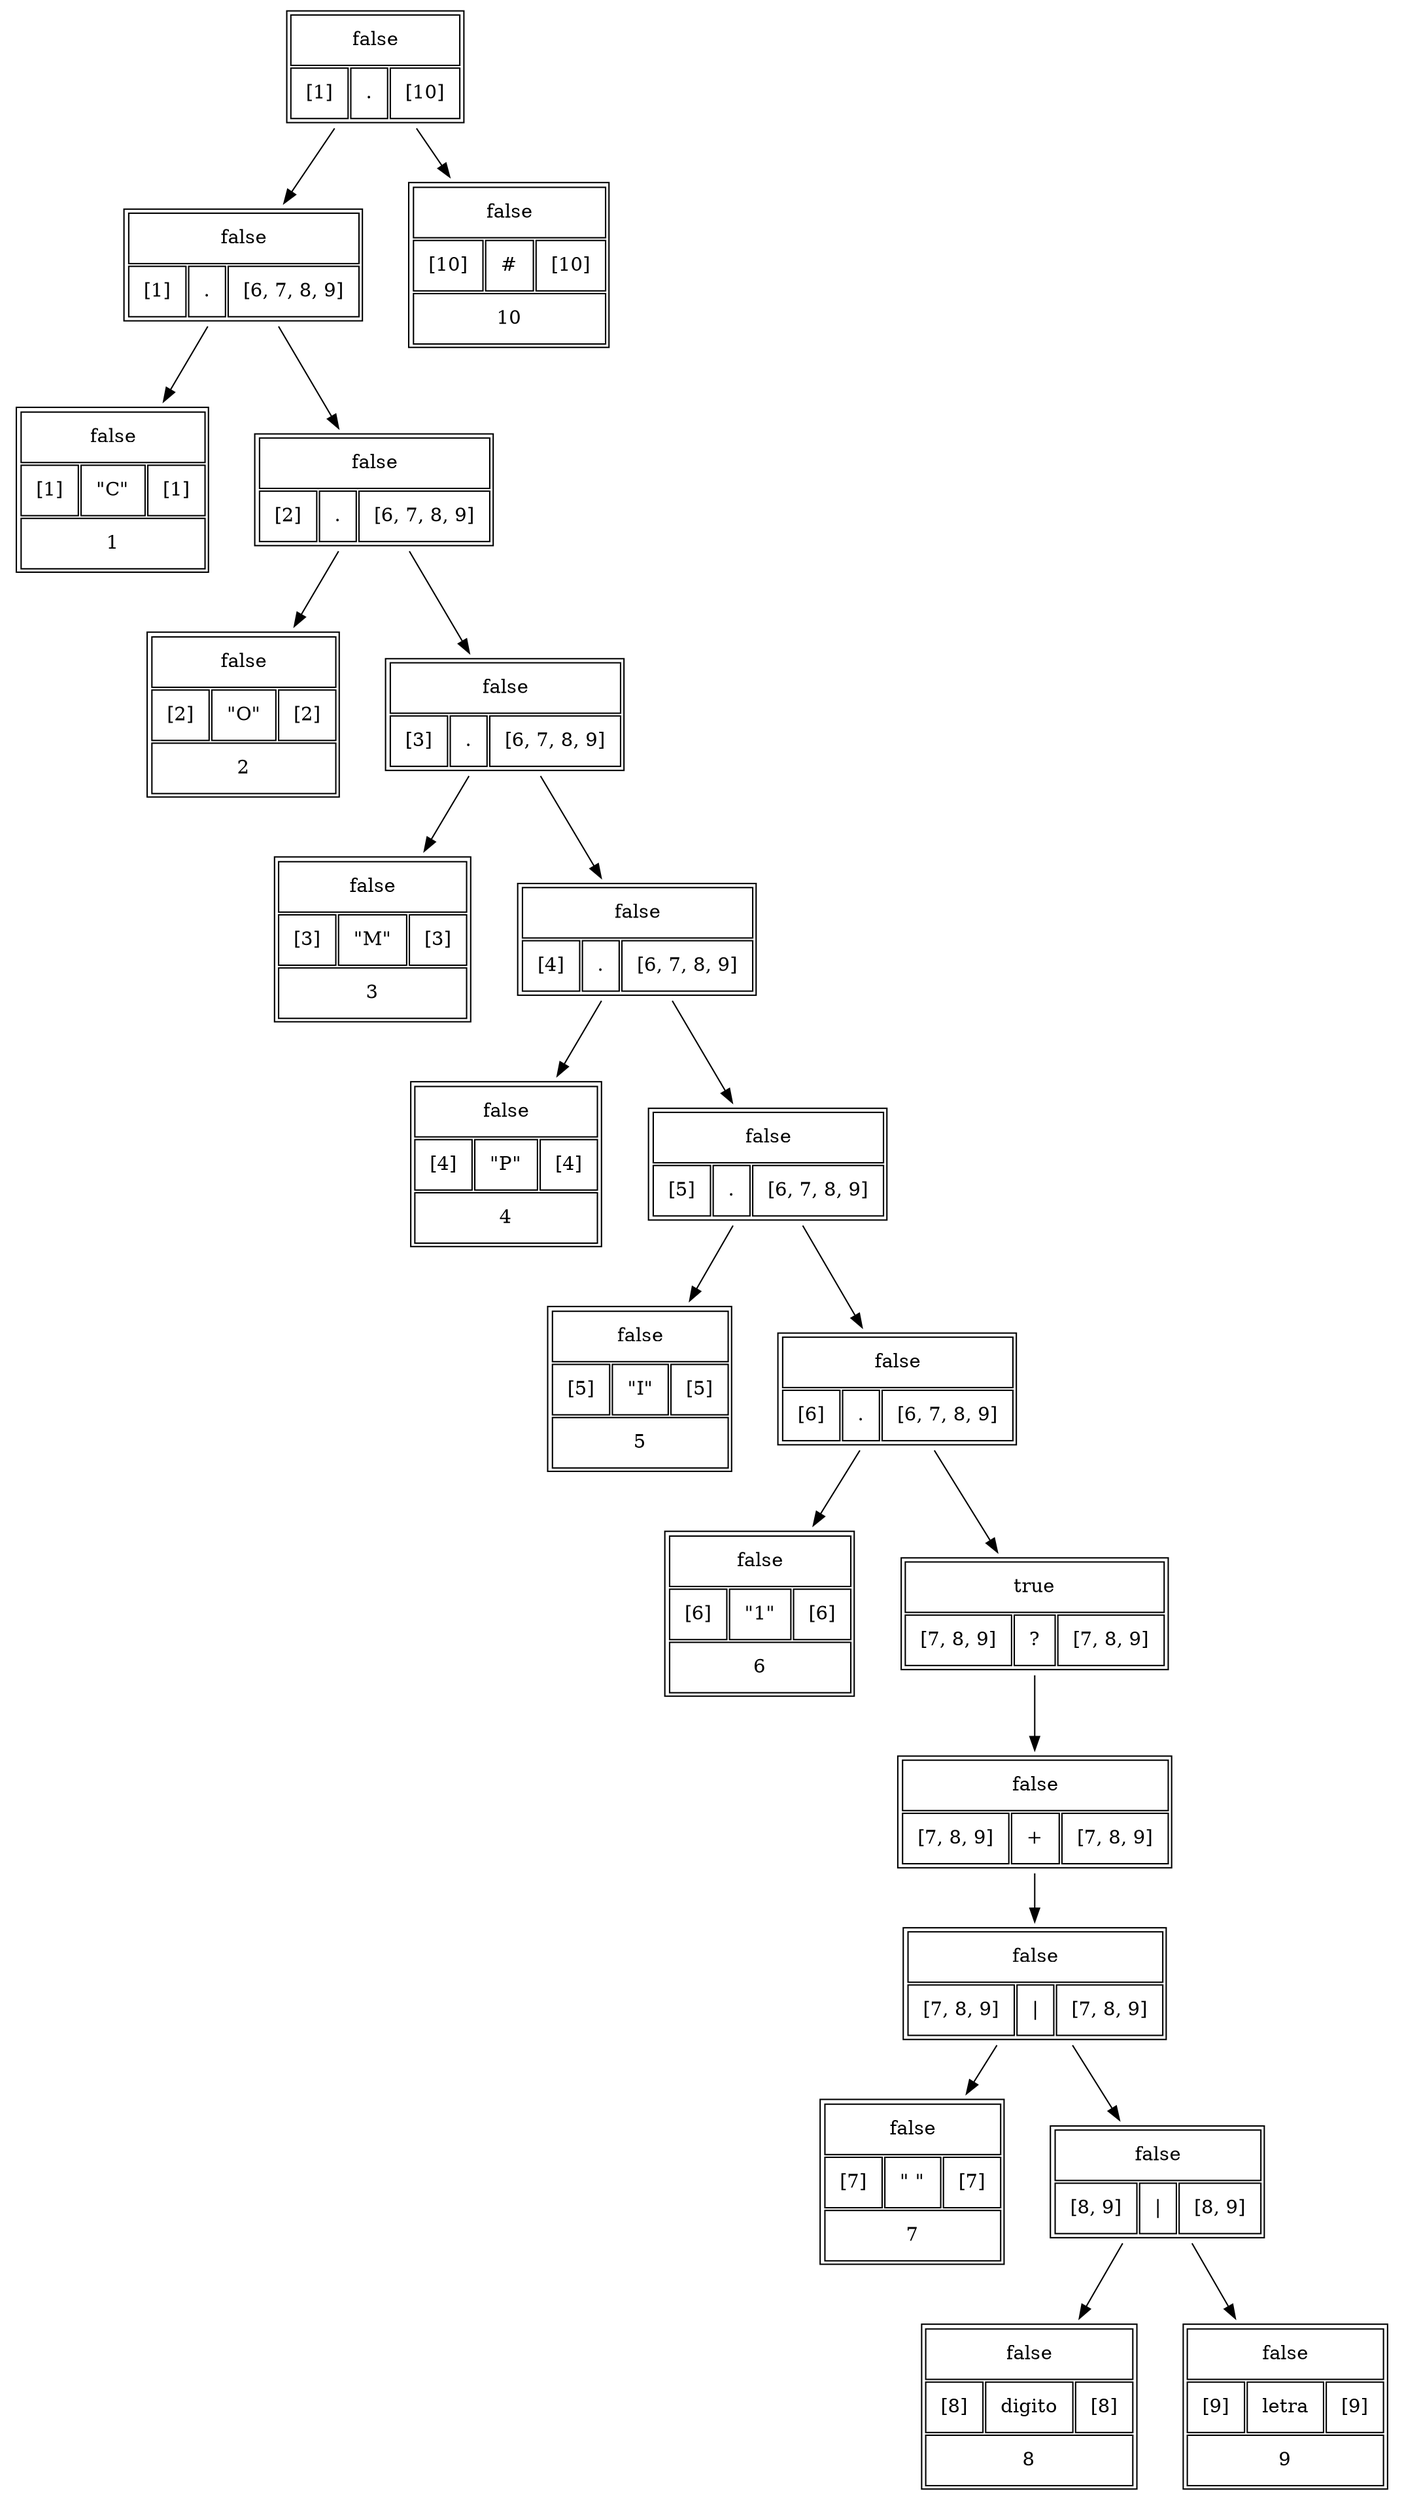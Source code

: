 digraph test {
N_1[shape = none label=<
 <TABLE border="1" cellspacing="2" cellpadding="10" >
 <TR>
 <TD colspan="3">false</TD>
 </TR>
 <TR>
 <TD>[1]</TD>
 <TD>.</TD>
 <TD>[10]</TD>
 </TR>
 </TABLE>>];N_2[shape = none label=<
 <TABLE border="1" cellspacing="2" cellpadding="10" >
 <TR>
 <TD colspan="3">false</TD>
 </TR>
 <TR>
 <TD>[1]</TD>
 <TD>.</TD>
 <TD>[6, 7, 8, 9]</TD>
 </TR>
 </TABLE>>];N_1 -> N_2;
N_3[shape = none label=<
 <TABLE border="1" cellspacing="2" cellpadding="10" >
 <TR>
 <TD colspan="3">false</TD>
 </TR>
 <TR>
 <TD>[1]</TD>
 <TD>"C"</TD>
 <TD>[1]</TD>
 </TR>
 <TR>
 <TD colspan="3">1</TD>
 </TR>
 </TABLE>>];N_2 -> N_3;
N_4[shape = none label=<
 <TABLE border="1" cellspacing="2" cellpadding="10" >
 <TR>
 <TD colspan="3">false</TD>
 </TR>
 <TR>
 <TD>[2]</TD>
 <TD>.</TD>
 <TD>[6, 7, 8, 9]</TD>
 </TR>
 </TABLE>>];N_2 -> N_4;
N_5[shape = none label=<
 <TABLE border="1" cellspacing="2" cellpadding="10" >
 <TR>
 <TD colspan="3">false</TD>
 </TR>
 <TR>
 <TD>[2]</TD>
 <TD>"O"</TD>
 <TD>[2]</TD>
 </TR>
 <TR>
 <TD colspan="3">2</TD>
 </TR>
 </TABLE>>];N_4 -> N_5;
N_6[shape = none label=<
 <TABLE border="1" cellspacing="2" cellpadding="10" >
 <TR>
 <TD colspan="3">false</TD>
 </TR>
 <TR>
 <TD>[3]</TD>
 <TD>.</TD>
 <TD>[6, 7, 8, 9]</TD>
 </TR>
 </TABLE>>];N_4 -> N_6;
N_7[shape = none label=<
 <TABLE border="1" cellspacing="2" cellpadding="10" >
 <TR>
 <TD colspan="3">false</TD>
 </TR>
 <TR>
 <TD>[3]</TD>
 <TD>"M"</TD>
 <TD>[3]</TD>
 </TR>
 <TR>
 <TD colspan="3">3</TD>
 </TR>
 </TABLE>>];N_6 -> N_7;
N_8[shape = none label=<
 <TABLE border="1" cellspacing="2" cellpadding="10" >
 <TR>
 <TD colspan="3">false</TD>
 </TR>
 <TR>
 <TD>[4]</TD>
 <TD>.</TD>
 <TD>[6, 7, 8, 9]</TD>
 </TR>
 </TABLE>>];N_6 -> N_8;
N_9[shape = none label=<
 <TABLE border="1" cellspacing="2" cellpadding="10" >
 <TR>
 <TD colspan="3">false</TD>
 </TR>
 <TR>
 <TD>[4]</TD>
 <TD>"P"</TD>
 <TD>[4]</TD>
 </TR>
 <TR>
 <TD colspan="3">4</TD>
 </TR>
 </TABLE>>];N_8 -> N_9;
N_10[shape = none label=<
 <TABLE border="1" cellspacing="2" cellpadding="10" >
 <TR>
 <TD colspan="3">false</TD>
 </TR>
 <TR>
 <TD>[5]</TD>
 <TD>.</TD>
 <TD>[6, 7, 8, 9]</TD>
 </TR>
 </TABLE>>];N_8 -> N_10;
N_11[shape = none label=<
 <TABLE border="1" cellspacing="2" cellpadding="10" >
 <TR>
 <TD colspan="3">false</TD>
 </TR>
 <TR>
 <TD>[5]</TD>
 <TD>"I"</TD>
 <TD>[5]</TD>
 </TR>
 <TR>
 <TD colspan="3">5</TD>
 </TR>
 </TABLE>>];N_10 -> N_11;
N_12[shape = none label=<
 <TABLE border="1" cellspacing="2" cellpadding="10" >
 <TR>
 <TD colspan="3">false</TD>
 </TR>
 <TR>
 <TD>[6]</TD>
 <TD>.</TD>
 <TD>[6, 7, 8, 9]</TD>
 </TR>
 </TABLE>>];N_10 -> N_12;
N_13[shape = none label=<
 <TABLE border="1" cellspacing="2" cellpadding="10" >
 <TR>
 <TD colspan="3">false</TD>
 </TR>
 <TR>
 <TD>[6]</TD>
 <TD>"1"</TD>
 <TD>[6]</TD>
 </TR>
 <TR>
 <TD colspan="3">6</TD>
 </TR>
 </TABLE>>];N_12 -> N_13;
N_14[shape = none label=<
 <TABLE border="1" cellspacing="2" cellpadding="10" >
 <TR>
 <TD colspan="3">true</TD>
 </TR>
 <TR>
 <TD>[7, 8, 9]</TD>
 <TD>?</TD>
 <TD>[7, 8, 9]</TD>
 </TR>
 </TABLE>>];N_12 -> N_14;
N_15[shape = none label=<
 <TABLE border="1" cellspacing="2" cellpadding="10" >
 <TR>
 <TD colspan="3">false</TD>
 </TR>
 <TR>
 <TD>[7, 8, 9]</TD>
 <TD>+</TD>
 <TD>[7, 8, 9]</TD>
 </TR>
 </TABLE>>];N_14 -> N_15;
N_16[shape = none label=<
 <TABLE border="1" cellspacing="2" cellpadding="10" >
 <TR>
 <TD colspan="3">false</TD>
 </TR>
 <TR>
 <TD>[7, 8, 9]</TD>
 <TD>|</TD>
 <TD>[7, 8, 9]</TD>
 </TR>
 </TABLE>>];N_15 -> N_16;
N_17[shape = none label=<
 <TABLE border="1" cellspacing="2" cellpadding="10" >
 <TR>
 <TD colspan="3">false</TD>
 </TR>
 <TR>
 <TD>[7]</TD>
 <TD>" "</TD>
 <TD>[7]</TD>
 </TR>
 <TR>
 <TD colspan="3">7</TD>
 </TR>
 </TABLE>>];N_16 -> N_17;
N_18[shape = none label=<
 <TABLE border="1" cellspacing="2" cellpadding="10" >
 <TR>
 <TD colspan="3">false</TD>
 </TR>
 <TR>
 <TD>[8, 9]</TD>
 <TD>|</TD>
 <TD>[8, 9]</TD>
 </TR>
 </TABLE>>];N_16 -> N_18;
N_19[shape = none label=<
 <TABLE border="1" cellspacing="2" cellpadding="10" >
 <TR>
 <TD colspan="3">false</TD>
 </TR>
 <TR>
 <TD>[8]</TD>
 <TD>digito</TD>
 <TD>[8]</TD>
 </TR>
 <TR>
 <TD colspan="3">8</TD>
 </TR>
 </TABLE>>];N_18 -> N_19;
N_20[shape = none label=<
 <TABLE border="1" cellspacing="2" cellpadding="10" >
 <TR>
 <TD colspan="3">false</TD>
 </TR>
 <TR>
 <TD>[9]</TD>
 <TD>letra</TD>
 <TD>[9]</TD>
 </TR>
 <TR>
 <TD colspan="3">9</TD>
 </TR>
 </TABLE>>];N_18 -> N_20;
N_21[shape = none label=<
 <TABLE border="1" cellspacing="2" cellpadding="10" >
 <TR>
 <TD colspan="3">false</TD>
 </TR>
 <TR>
 <TD>[10]</TD>
 <TD>#</TD>
 <TD>[10]</TD>
 </TR>
 <TR>
 <TD colspan="3">10</TD>
 </TR>
 </TABLE>>];N_1 -> N_21;
}
